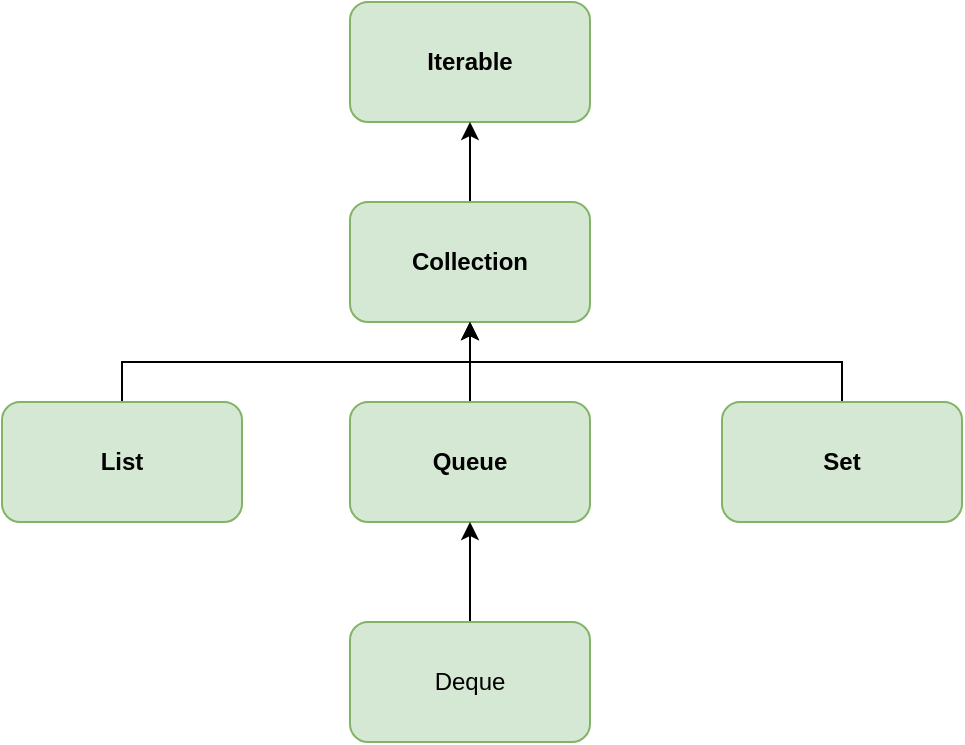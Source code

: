 <mxfile version="20.2.2" type="github">
  <diagram id="KGDRskKQ33Y3K2l4_0Qo" name="第 1 页">
    <mxGraphModel dx="553" dy="588" grid="1" gridSize="10" guides="1" tooltips="1" connect="1" arrows="1" fold="1" page="1" pageScale="1" pageWidth="827" pageHeight="1169" math="0" shadow="0">
      <root>
        <mxCell id="0" />
        <mxCell id="1" parent="0" />
        <mxCell id="4zOgUJr0bxnmeUti6b7k-1" value="&lt;b&gt;Iterable&lt;/b&gt;" style="rounded=1;whiteSpace=wrap;html=1;fillColor=#d5e8d4;strokeColor=#82b366;" vertex="1" parent="1">
          <mxGeometry x="294" y="80" width="120" height="60" as="geometry" />
        </mxCell>
        <mxCell id="4zOgUJr0bxnmeUti6b7k-7" style="edgeStyle=orthogonalEdgeStyle;rounded=0;orthogonalLoop=1;jettySize=auto;html=1;entryX=0.5;entryY=1;entryDx=0;entryDy=0;" edge="1" parent="1" source="4zOgUJr0bxnmeUti6b7k-2" target="4zOgUJr0bxnmeUti6b7k-1">
          <mxGeometry relative="1" as="geometry" />
        </mxCell>
        <mxCell id="4zOgUJr0bxnmeUti6b7k-2" value="&lt;b&gt;Collection&lt;/b&gt;" style="rounded=1;whiteSpace=wrap;html=1;fillColor=#d5e8d4;strokeColor=#82b366;" vertex="1" parent="1">
          <mxGeometry x="294" y="180" width="120" height="60" as="geometry" />
        </mxCell>
        <mxCell id="4zOgUJr0bxnmeUti6b7k-9" style="edgeStyle=orthogonalEdgeStyle;rounded=0;orthogonalLoop=1;jettySize=auto;html=1;entryX=0.5;entryY=1;entryDx=0;entryDy=0;" edge="1" parent="1" source="4zOgUJr0bxnmeUti6b7k-3" target="4zOgUJr0bxnmeUti6b7k-2">
          <mxGeometry relative="1" as="geometry">
            <Array as="points">
              <mxPoint x="180" y="260" />
              <mxPoint x="354" y="260" />
            </Array>
          </mxGeometry>
        </mxCell>
        <mxCell id="4zOgUJr0bxnmeUti6b7k-3" value="&lt;b&gt;List&lt;/b&gt;" style="rounded=1;whiteSpace=wrap;html=1;fillColor=#d5e8d4;strokeColor=#82b366;" vertex="1" parent="1">
          <mxGeometry x="120" y="280" width="120" height="60" as="geometry" />
        </mxCell>
        <mxCell id="4zOgUJr0bxnmeUti6b7k-8" style="edgeStyle=orthogonalEdgeStyle;rounded=0;orthogonalLoop=1;jettySize=auto;html=1;entryX=0.5;entryY=1;entryDx=0;entryDy=0;" edge="1" parent="1" source="4zOgUJr0bxnmeUti6b7k-4" target="4zOgUJr0bxnmeUti6b7k-2">
          <mxGeometry relative="1" as="geometry" />
        </mxCell>
        <mxCell id="4zOgUJr0bxnmeUti6b7k-4" value="&lt;b&gt;Queue&lt;/b&gt;" style="rounded=1;whiteSpace=wrap;html=1;fillColor=#d5e8d4;strokeColor=#82b366;" vertex="1" parent="1">
          <mxGeometry x="294" y="280" width="120" height="60" as="geometry" />
        </mxCell>
        <mxCell id="4zOgUJr0bxnmeUti6b7k-10" style="edgeStyle=orthogonalEdgeStyle;rounded=0;orthogonalLoop=1;jettySize=auto;html=1;entryX=0.5;entryY=1;entryDx=0;entryDy=0;" edge="1" parent="1" source="4zOgUJr0bxnmeUti6b7k-5" target="4zOgUJr0bxnmeUti6b7k-2">
          <mxGeometry relative="1" as="geometry">
            <Array as="points">
              <mxPoint x="540" y="260" />
              <mxPoint x="354" y="260" />
            </Array>
          </mxGeometry>
        </mxCell>
        <mxCell id="4zOgUJr0bxnmeUti6b7k-5" value="&lt;b&gt;Set&lt;/b&gt;" style="rounded=1;whiteSpace=wrap;html=1;fillColor=#d5e8d4;strokeColor=#82b366;" vertex="1" parent="1">
          <mxGeometry x="480" y="280" width="120" height="60" as="geometry" />
        </mxCell>
        <mxCell id="4zOgUJr0bxnmeUti6b7k-11" style="edgeStyle=orthogonalEdgeStyle;rounded=0;orthogonalLoop=1;jettySize=auto;html=1;entryX=0.5;entryY=1;entryDx=0;entryDy=0;" edge="1" parent="1" source="4zOgUJr0bxnmeUti6b7k-6" target="4zOgUJr0bxnmeUti6b7k-4">
          <mxGeometry relative="1" as="geometry" />
        </mxCell>
        <mxCell id="4zOgUJr0bxnmeUti6b7k-6" value="Deque" style="rounded=1;whiteSpace=wrap;html=1;fillColor=#d5e8d4;strokeColor=#82b366;" vertex="1" parent="1">
          <mxGeometry x="294" y="390" width="120" height="60" as="geometry" />
        </mxCell>
      </root>
    </mxGraphModel>
  </diagram>
</mxfile>
